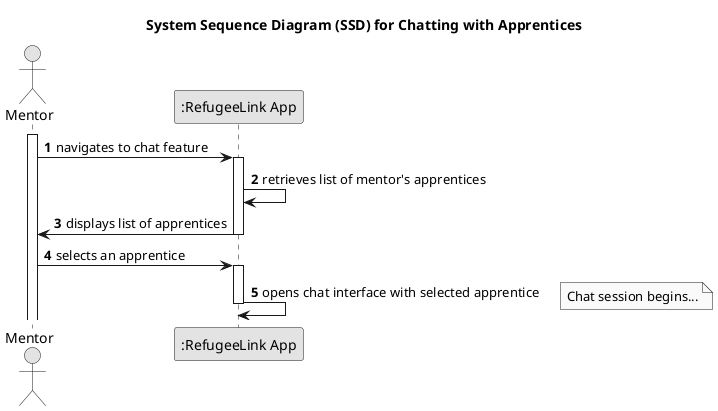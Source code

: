 @startuml
skinparam monochrome true
skinparam packageStyle rectangle
skinparam shadowing false

title System Sequence Diagram (SSD) for Chatting with Apprentices

autonumber

actor Mentor
participant ":RefugeeLink App" as App

activate Mentor
Mentor -> App : navigates to chat feature
activate App
App -> App : retrieves list of mentor's apprentices
App -> Mentor : displays list of apprentices
deactivate App

Mentor -> App : selects an apprentice
activate App
App -> App : opens chat interface with selected apprentice
deactivate App

note right: Chat session begins...

@enduml

